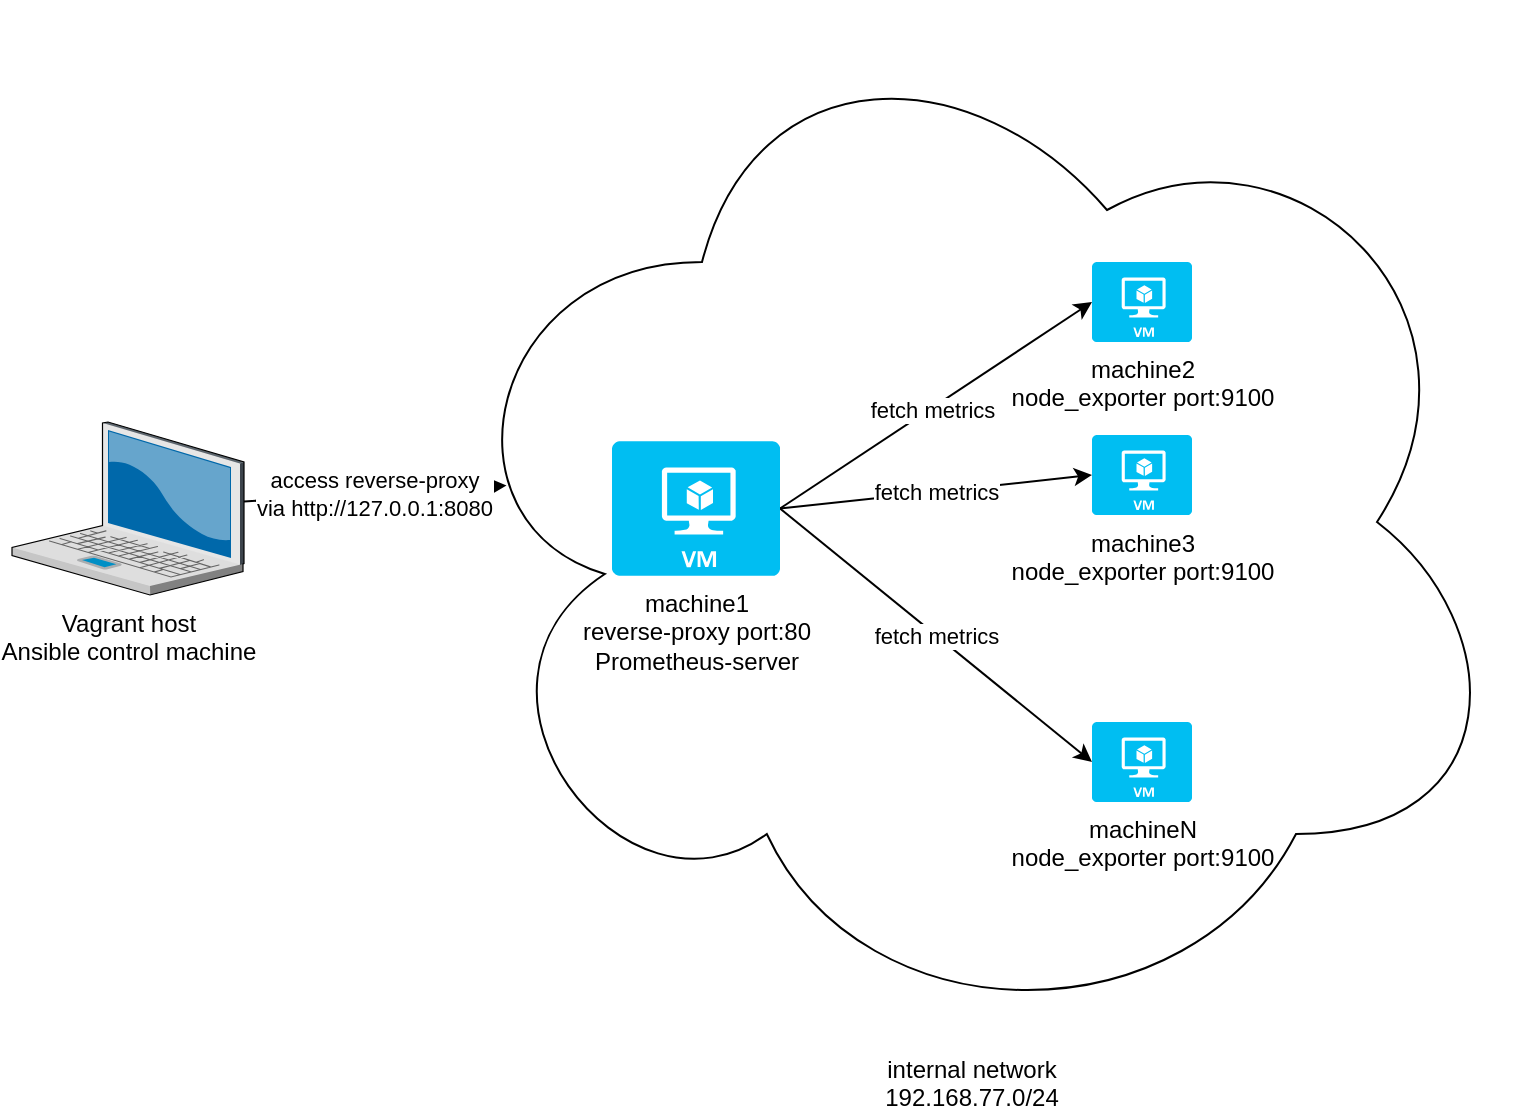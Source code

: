 <mxfile version="14.6.13" type="device"><diagram id="wJYISjYaIJOv4KxovzDU" name="Page-1"><mxGraphModel dx="1106" dy="2093" grid="1" gridSize="10" guides="1" tooltips="1" connect="1" arrows="1" fold="1" page="1" pageScale="1" pageWidth="827" pageHeight="1169" math="0" shadow="0"><root><mxCell id="0"/><mxCell id="1" parent="0"/><mxCell id="Dv0LukldQzgLMDlItykP-1" value="internal network&lt;br&gt;192.168.77.0/24" style="ellipse;shape=cloud;whiteSpace=wrap;html=1;labelPosition=center;verticalLabelPosition=bottom;align=center;verticalAlign=top;" vertex="1" parent="1"><mxGeometry x="270" y="-90" width="540" height="520" as="geometry"/></mxCell><mxCell id="VnBNneU1zILw7GoU-3Go-10" value="access reverse-proxy&lt;br&gt;via http://127.0.0.1:8080" style="edgeStyle=none;rounded=0;orthogonalLoop=1;jettySize=auto;html=1;entryX=0.069;entryY=0.465;entryDx=0;entryDy=0;entryPerimeter=0;" parent="1" source="VnBNneU1zILw7GoU-3Go-1" target="Dv0LukldQzgLMDlItykP-1" edge="1"><mxGeometry relative="1" as="geometry"><mxPoint x="290" y="163" as="targetPoint"/></mxGeometry></mxCell><mxCell id="VnBNneU1zILw7GoU-3Go-1" value="Vagrant host&lt;br&gt;Ansible control machine" style="verticalLabelPosition=bottom;aspect=fixed;html=1;verticalAlign=top;strokeColor=none;align=center;outlineConnect=0;shape=mxgraph.citrix.laptop_2;" parent="1" vertex="1"><mxGeometry x="60" y="120" width="116" height="86.5" as="geometry"/></mxCell><mxCell id="VnBNneU1zILw7GoU-3Go-6" style="rounded=0;orthogonalLoop=1;jettySize=auto;html=1;entryX=0;entryY=0.5;entryDx=0;entryDy=0;entryPerimeter=0;exitX=1;exitY=0.5;exitDx=0;exitDy=0;exitPerimeter=0;" parent="1" source="VnBNneU1zILw7GoU-3Go-2" target="VnBNneU1zILw7GoU-3Go-3" edge="1"><mxGeometry relative="1" as="geometry"><mxPoint x="440" y="163" as="sourcePoint"/></mxGeometry></mxCell><mxCell id="VnBNneU1zILw7GoU-3Go-9" value="fetch metrics" style="edgeLabel;html=1;align=center;verticalAlign=middle;resizable=0;points=[];" parent="VnBNneU1zILw7GoU-3Go-6" vertex="1" connectable="0"><mxGeometry x="-0.032" y="-1" relative="1" as="geometry"><mxPoint as="offset"/></mxGeometry></mxCell><mxCell id="VnBNneU1zILw7GoU-3Go-7" value="fetch metrics" style="edgeStyle=none;rounded=0;orthogonalLoop=1;jettySize=auto;html=1;exitX=1;exitY=0.5;exitDx=0;exitDy=0;exitPerimeter=0;entryX=0;entryY=0.5;entryDx=0;entryDy=0;entryPerimeter=0;" parent="1" source="VnBNneU1zILw7GoU-3Go-2" target="VnBNneU1zILw7GoU-3Go-5" edge="1"><mxGeometry relative="1" as="geometry"/></mxCell><mxCell id="VnBNneU1zILw7GoU-3Go-8" value="fetch metrics" style="edgeStyle=none;rounded=0;orthogonalLoop=1;jettySize=auto;html=1;exitX=1;exitY=0.5;exitDx=0;exitDy=0;exitPerimeter=0;entryX=0;entryY=0.5;entryDx=0;entryDy=0;entryPerimeter=0;" parent="1" source="VnBNneU1zILw7GoU-3Go-2" target="VnBNneU1zILw7GoU-3Go-4" edge="1"><mxGeometry relative="1" as="geometry"/></mxCell><mxCell id="VnBNneU1zILw7GoU-3Go-2" value="machine1&lt;br&gt;reverse-proxy port:80&lt;br&gt;Prometheus-server&lt;br&gt;" style="verticalLabelPosition=bottom;html=1;verticalAlign=top;align=center;strokeColor=none;fillColor=#00BEF2;shape=mxgraph.azure.virtual_machine;" parent="1" vertex="1"><mxGeometry x="360" y="129.65" width="84" height="67.2" as="geometry"/></mxCell><mxCell id="VnBNneU1zILw7GoU-3Go-3" value="machine2&lt;br&gt;node_exporter port:9100" style="verticalLabelPosition=bottom;html=1;verticalAlign=top;align=center;strokeColor=none;fillColor=#00BEF2;shape=mxgraph.azure.virtual_machine;" parent="1" vertex="1"><mxGeometry x="600" y="40" width="50" height="40" as="geometry"/></mxCell><mxCell id="VnBNneU1zILw7GoU-3Go-4" value="machineN&lt;span style=&quot;color: rgba(0 , 0 , 0 , 0) ; font-family: monospace ; font-size: 0px&quot;&gt;%3CmxGraphModel%3E%3Croot%3E%3CmxCell%20id%3D%220%22%2F%3E%3CmxCell%20id%3D%221%22%20parent%3D%220%22%2F%3E%3CmxCell%20id%3D%222%22%20value%3D%22machine2%26lt%3Bbr%26gt%3Bnode_exporter%20port%3A9100%22%20style%3D%22verticalLabelPosition%3Dbottom%3Bhtml%3D1%3BverticalAlign%3Dtop%3Balign%3Dcenter%3BstrokeColor%3Dnone%3BfillColor%3D%2300BEF2%3Bshape%3Dmxgraph.azure.virtual_machine%3B%22%20vertex%3D%221%22%20parent%3D%221%22%3E%3CmxGeometry%20x%3D%22600%22%20y%3D%2280%22%20width%3D%2250%22%20height%3D%2240%22%20as%3D%22geometry%22%2F%3E%3C%2FmxCell%3E%3C%2Froot%3E%3C%2FmxGraphModel%3E&lt;/span&gt;&lt;br&gt;node_exporter port:9100" style="verticalLabelPosition=bottom;html=1;verticalAlign=top;align=center;strokeColor=none;fillColor=#00BEF2;shape=mxgraph.azure.virtual_machine;" parent="1" vertex="1"><mxGeometry x="600" y="270" width="50" height="40" as="geometry"/></mxCell><mxCell id="VnBNneU1zILw7GoU-3Go-5" value="machine3&lt;span style=&quot;color: rgba(0 , 0 , 0 , 0) ; font-family: monospace ; font-size: 0px&quot;&gt;%3CmxGraphModel%3E%3Croot%3E%3CmxCell%20id%3D%220%22%2F%3E%3CmxCell%20id%3D%221%22%20parent%3D%220%22%2F%3E%3CmxCell%20id%3D%222%22%20value%3D%22machine2%26lt%3Bbr%26gt%3Bnode_exporter%20port%3A9100%22%20style%3D%22verticalLabelPosition%3Dbottom%3Bhtml%3D1%3BverticalAlign%3Dtop%3Balign%3Dcenter%3BstrokeColor%3Dnone%3BfillColor%3D%2300BEF2%3Bshape%3Dmxgraph.azure.virtual_machine%3B%22%20vertex%3D%221%22%20parent%3D%221%22%3E%3CmxGeometry%20x%3D%22600%22%20y%3D%2280%22%20width%3D%2250%22%20height%3D%2240%22%20as%3D%22geometry%22%2F%3E%3C%2FmxCell%3E%3C%2Froot%3E%3C%2FmxGraphModel%3E&lt;/span&gt;&lt;br&gt;node_exporter port:9100" style="verticalLabelPosition=bottom;html=1;verticalAlign=top;align=center;strokeColor=none;fillColor=#00BEF2;shape=mxgraph.azure.virtual_machine;" parent="1" vertex="1"><mxGeometry x="600" y="126.5" width="50" height="40" as="geometry"/></mxCell></root></mxGraphModel></diagram></mxfile>
